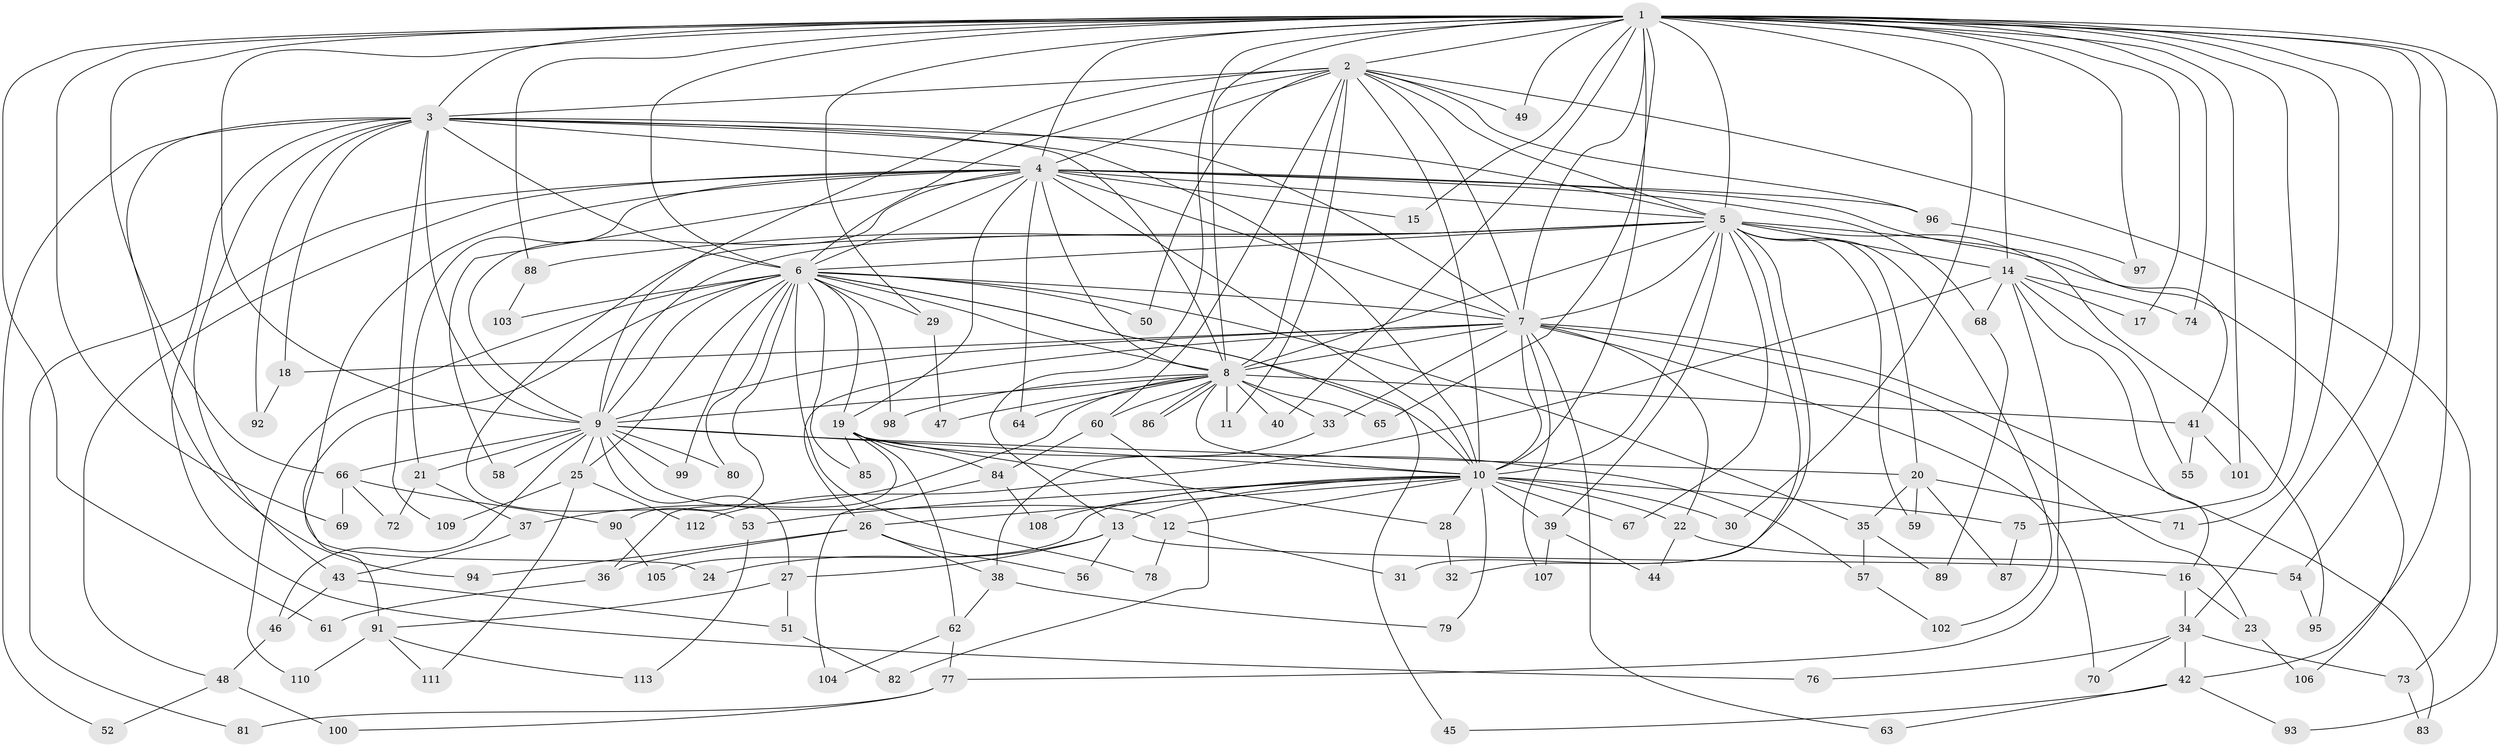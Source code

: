 // Generated by graph-tools (version 1.1) at 2025/35/03/09/25 02:35:02]
// undirected, 113 vertices, 251 edges
graph export_dot {
graph [start="1"]
  node [color=gray90,style=filled];
  1;
  2;
  3;
  4;
  5;
  6;
  7;
  8;
  9;
  10;
  11;
  12;
  13;
  14;
  15;
  16;
  17;
  18;
  19;
  20;
  21;
  22;
  23;
  24;
  25;
  26;
  27;
  28;
  29;
  30;
  31;
  32;
  33;
  34;
  35;
  36;
  37;
  38;
  39;
  40;
  41;
  42;
  43;
  44;
  45;
  46;
  47;
  48;
  49;
  50;
  51;
  52;
  53;
  54;
  55;
  56;
  57;
  58;
  59;
  60;
  61;
  62;
  63;
  64;
  65;
  66;
  67;
  68;
  69;
  70;
  71;
  72;
  73;
  74;
  75;
  76;
  77;
  78;
  79;
  80;
  81;
  82;
  83;
  84;
  85;
  86;
  87;
  88;
  89;
  90;
  91;
  92;
  93;
  94;
  95;
  96;
  97;
  98;
  99;
  100;
  101;
  102;
  103;
  104;
  105;
  106;
  107;
  108;
  109;
  110;
  111;
  112;
  113;
  1 -- 2;
  1 -- 3;
  1 -- 4;
  1 -- 5;
  1 -- 6;
  1 -- 7;
  1 -- 8;
  1 -- 9;
  1 -- 10;
  1 -- 13;
  1 -- 14;
  1 -- 15;
  1 -- 17;
  1 -- 29;
  1 -- 30;
  1 -- 34;
  1 -- 40;
  1 -- 42;
  1 -- 49;
  1 -- 54;
  1 -- 61;
  1 -- 65;
  1 -- 66;
  1 -- 69;
  1 -- 71;
  1 -- 74;
  1 -- 75;
  1 -- 88;
  1 -- 93;
  1 -- 97;
  1 -- 101;
  2 -- 3;
  2 -- 4;
  2 -- 5;
  2 -- 6;
  2 -- 7;
  2 -- 8;
  2 -- 9;
  2 -- 10;
  2 -- 11;
  2 -- 49;
  2 -- 50;
  2 -- 60;
  2 -- 73;
  2 -- 96;
  3 -- 4;
  3 -- 5;
  3 -- 6;
  3 -- 7;
  3 -- 8;
  3 -- 9;
  3 -- 10;
  3 -- 18;
  3 -- 43;
  3 -- 52;
  3 -- 76;
  3 -- 92;
  3 -- 94;
  3 -- 109;
  4 -- 5;
  4 -- 6;
  4 -- 7;
  4 -- 8;
  4 -- 9;
  4 -- 10;
  4 -- 15;
  4 -- 19;
  4 -- 21;
  4 -- 24;
  4 -- 41;
  4 -- 48;
  4 -- 58;
  4 -- 64;
  4 -- 68;
  4 -- 81;
  4 -- 96;
  5 -- 6;
  5 -- 7;
  5 -- 8;
  5 -- 9;
  5 -- 10;
  5 -- 14;
  5 -- 20;
  5 -- 31;
  5 -- 32;
  5 -- 39;
  5 -- 53;
  5 -- 59;
  5 -- 67;
  5 -- 88;
  5 -- 95;
  5 -- 102;
  5 -- 106;
  6 -- 7;
  6 -- 8;
  6 -- 9;
  6 -- 10;
  6 -- 19;
  6 -- 25;
  6 -- 29;
  6 -- 35;
  6 -- 45;
  6 -- 50;
  6 -- 78;
  6 -- 80;
  6 -- 85;
  6 -- 90;
  6 -- 91;
  6 -- 98;
  6 -- 99;
  6 -- 103;
  6 -- 110;
  7 -- 8;
  7 -- 9;
  7 -- 10;
  7 -- 18;
  7 -- 22;
  7 -- 23;
  7 -- 26;
  7 -- 33;
  7 -- 63;
  7 -- 70;
  7 -- 83;
  7 -- 107;
  8 -- 9;
  8 -- 10;
  8 -- 11;
  8 -- 33;
  8 -- 37;
  8 -- 40;
  8 -- 41;
  8 -- 47;
  8 -- 60;
  8 -- 64;
  8 -- 65;
  8 -- 86;
  8 -- 86;
  8 -- 98;
  9 -- 10;
  9 -- 12;
  9 -- 20;
  9 -- 21;
  9 -- 25;
  9 -- 27;
  9 -- 46;
  9 -- 58;
  9 -- 66;
  9 -- 80;
  9 -- 99;
  10 -- 12;
  10 -- 13;
  10 -- 22;
  10 -- 26;
  10 -- 28;
  10 -- 30;
  10 -- 39;
  10 -- 53;
  10 -- 67;
  10 -- 75;
  10 -- 79;
  10 -- 105;
  10 -- 108;
  12 -- 31;
  12 -- 78;
  13 -- 16;
  13 -- 24;
  13 -- 27;
  13 -- 56;
  14 -- 16;
  14 -- 17;
  14 -- 55;
  14 -- 68;
  14 -- 74;
  14 -- 77;
  14 -- 112;
  16 -- 23;
  16 -- 34;
  18 -- 92;
  19 -- 28;
  19 -- 36;
  19 -- 57;
  19 -- 62;
  19 -- 84;
  19 -- 85;
  20 -- 35;
  20 -- 59;
  20 -- 71;
  20 -- 87;
  21 -- 37;
  21 -- 72;
  22 -- 44;
  22 -- 54;
  23 -- 106;
  25 -- 109;
  25 -- 111;
  25 -- 112;
  26 -- 36;
  26 -- 38;
  26 -- 56;
  26 -- 94;
  27 -- 51;
  27 -- 91;
  28 -- 32;
  29 -- 47;
  33 -- 38;
  34 -- 42;
  34 -- 70;
  34 -- 73;
  34 -- 76;
  35 -- 57;
  35 -- 89;
  36 -- 61;
  37 -- 43;
  38 -- 62;
  38 -- 79;
  39 -- 44;
  39 -- 107;
  41 -- 55;
  41 -- 101;
  42 -- 45;
  42 -- 63;
  42 -- 93;
  43 -- 46;
  43 -- 51;
  46 -- 48;
  48 -- 52;
  48 -- 100;
  51 -- 82;
  53 -- 113;
  54 -- 95;
  57 -- 102;
  60 -- 82;
  60 -- 84;
  62 -- 77;
  62 -- 104;
  66 -- 69;
  66 -- 72;
  66 -- 90;
  68 -- 89;
  73 -- 83;
  75 -- 87;
  77 -- 81;
  77 -- 100;
  84 -- 104;
  84 -- 108;
  88 -- 103;
  90 -- 105;
  91 -- 110;
  91 -- 111;
  91 -- 113;
  96 -- 97;
}

